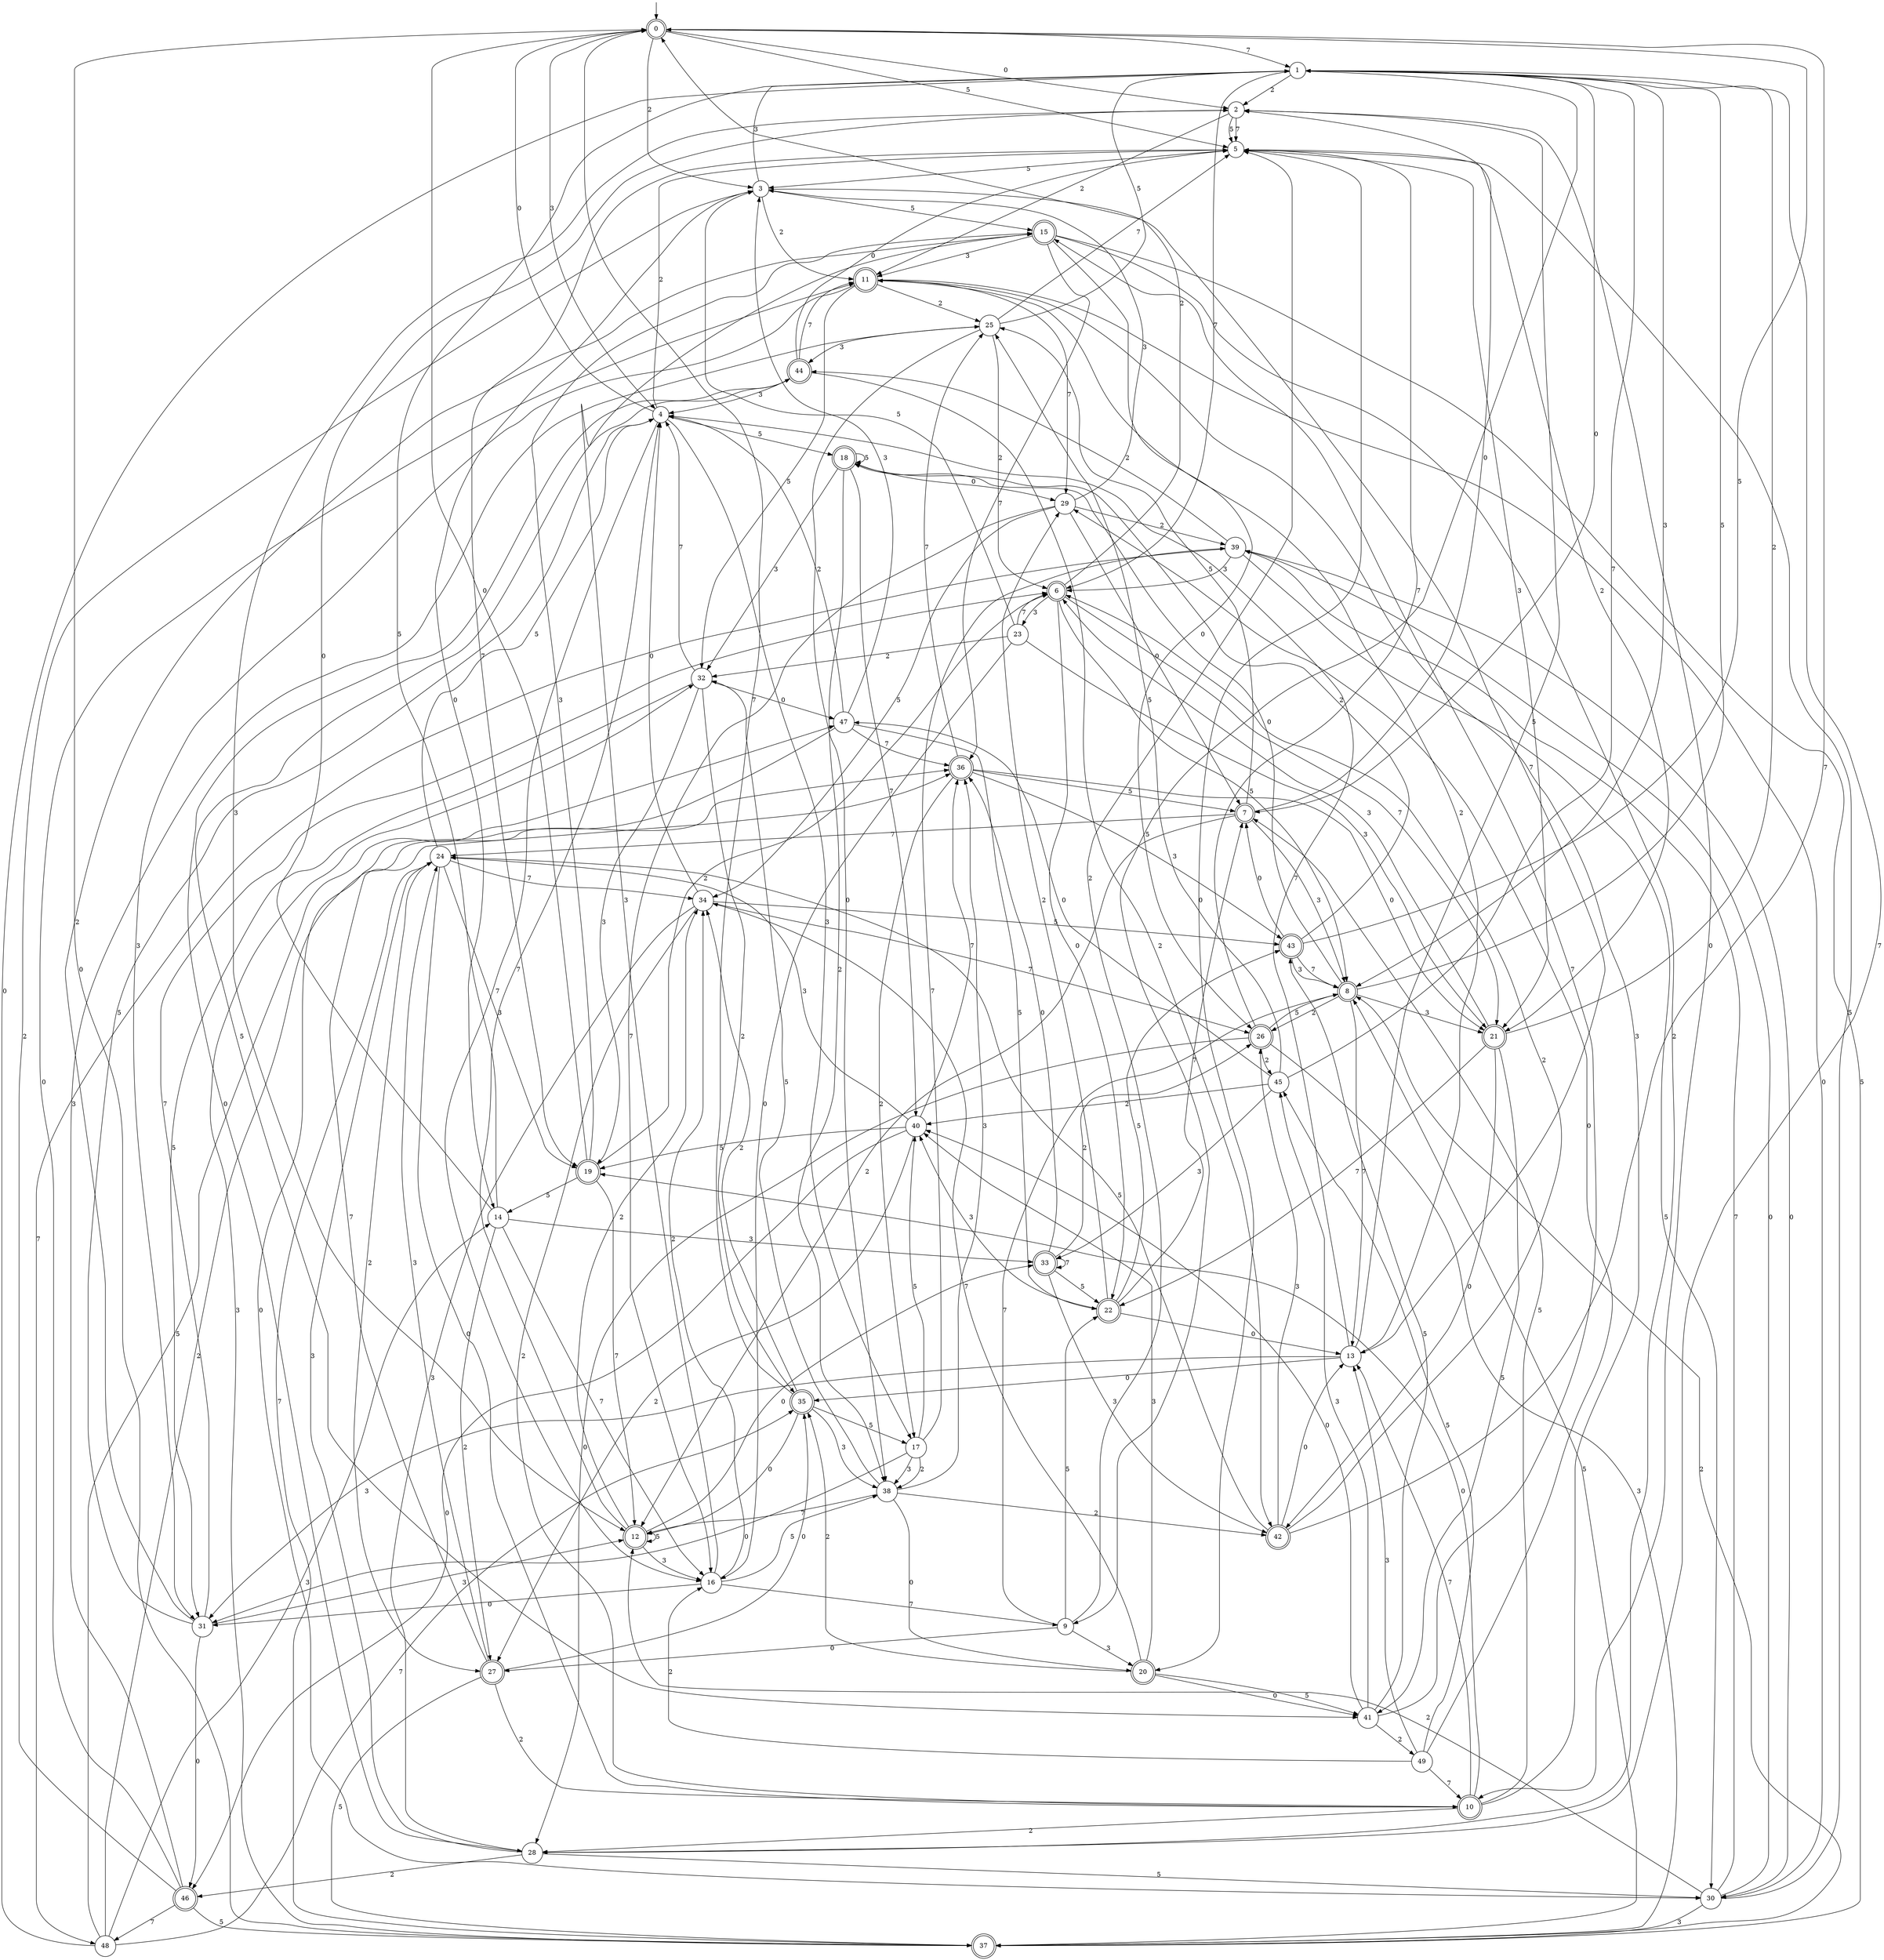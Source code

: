 digraph g {

	s0 [shape="doublecircle" label="0"];
	s1 [shape="circle" label="1"];
	s2 [shape="circle" label="2"];
	s3 [shape="circle" label="3"];
	s4 [shape="circle" label="4"];
	s5 [shape="circle" label="5"];
	s6 [shape="doublecircle" label="6"];
	s7 [shape="doublecircle" label="7"];
	s8 [shape="doublecircle" label="8"];
	s9 [shape="circle" label="9"];
	s10 [shape="doublecircle" label="10"];
	s11 [shape="doublecircle" label="11"];
	s12 [shape="doublecircle" label="12"];
	s13 [shape="circle" label="13"];
	s14 [shape="circle" label="14"];
	s15 [shape="doublecircle" label="15"];
	s16 [shape="circle" label="16"];
	s17 [shape="circle" label="17"];
	s18 [shape="doublecircle" label="18"];
	s19 [shape="doublecircle" label="19"];
	s20 [shape="doublecircle" label="20"];
	s21 [shape="doublecircle" label="21"];
	s22 [shape="doublecircle" label="22"];
	s23 [shape="circle" label="23"];
	s24 [shape="circle" label="24"];
	s25 [shape="circle" label="25"];
	s26 [shape="doublecircle" label="26"];
	s27 [shape="doublecircle" label="27"];
	s28 [shape="circle" label="28"];
	s29 [shape="circle" label="29"];
	s30 [shape="circle" label="30"];
	s31 [shape="circle" label="31"];
	s32 [shape="circle" label="32"];
	s33 [shape="doublecircle" label="33"];
	s34 [shape="circle" label="34"];
	s35 [shape="doublecircle" label="35"];
	s36 [shape="doublecircle" label="36"];
	s37 [shape="doublecircle" label="37"];
	s38 [shape="circle" label="38"];
	s39 [shape="circle" label="39"];
	s40 [shape="circle" label="40"];
	s41 [shape="circle" label="41"];
	s42 [shape="doublecircle" label="42"];
	s43 [shape="doublecircle" label="43"];
	s44 [shape="doublecircle" label="44"];
	s45 [shape="circle" label="45"];
	s46 [shape="doublecircle" label="46"];
	s47 [shape="circle" label="47"];
	s48 [shape="circle" label="48"];
	s49 [shape="circle" label="49"];
	s0 -> s1 [label="7"];
	s0 -> s2 [label="0"];
	s0 -> s3 [label="2"];
	s0 -> s4 [label="3"];
	s0 -> s5 [label="5"];
	s1 -> s6 [label="7"];
	s1 -> s7 [label="0"];
	s1 -> s2 [label="2"];
	s1 -> s8 [label="3"];
	s1 -> s9 [label="5"];
	s2 -> s5 [label="7"];
	s2 -> s10 [label="0"];
	s2 -> s11 [label="2"];
	s2 -> s12 [label="3"];
	s2 -> s5 [label="5"];
	s3 -> s13 [label="7"];
	s3 -> s14 [label="0"];
	s3 -> s11 [label="2"];
	s3 -> s1 [label="3"];
	s3 -> s15 [label="5"];
	s4 -> s16 [label="7"];
	s4 -> s0 [label="0"];
	s4 -> s5 [label="2"];
	s4 -> s17 [label="3"];
	s4 -> s18 [label="5"];
	s5 -> s19 [label="7"];
	s5 -> s20 [label="0"];
	s5 -> s21 [label="2"];
	s5 -> s21 [label="3"];
	s5 -> s3 [label="5"];
	s6 -> s21 [label="7"];
	s6 -> s22 [label="0"];
	s6 -> s0 [label="2"];
	s6 -> s23 [label="3"];
	s6 -> s8 [label="5"];
	s7 -> s24 [label="7"];
	s7 -> s2 [label="0"];
	s7 -> s12 [label="2"];
	s7 -> s8 [label="3"];
	s7 -> s25 [label="5"];
	s8 -> s13 [label="7"];
	s8 -> s18 [label="0"];
	s8 -> s26 [label="2"];
	s8 -> s21 [label="3"];
	s8 -> s1 [label="5"];
	s9 -> s8 [label="7"];
	s9 -> s27 [label="0"];
	s9 -> s5 [label="2"];
	s9 -> s20 [label="3"];
	s9 -> s22 [label="5"];
	s10 -> s13 [label="7"];
	s10 -> s19 [label="0"];
	s10 -> s28 [label="2"];
	s10 -> s11 [label="3"];
	s10 -> s7 [label="5"];
	s11 -> s29 [label="7"];
	s11 -> s30 [label="0"];
	s11 -> s25 [label="2"];
	s11 -> s31 [label="3"];
	s11 -> s32 [label="5"];
	s12 -> s4 [label="7"];
	s12 -> s33 [label="0"];
	s12 -> s34 [label="2"];
	s12 -> s16 [label="3"];
	s12 -> s12 [label="5"];
	s13 -> s4 [label="7"];
	s13 -> s35 [label="0"];
	s13 -> s11 [label="2"];
	s13 -> s31 [label="3"];
	s13 -> s2 [label="5"];
	s14 -> s16 [label="7"];
	s14 -> s2 [label="0"];
	s14 -> s27 [label="2"];
	s14 -> s33 [label="3"];
	s14 -> s1 [label="5"];
	s15 -> s36 [label="7"];
	s15 -> s26 [label="0"];
	s15 -> s28 [label="2"];
	s15 -> s11 [label="3"];
	s15 -> s37 [label="5"];
	s16 -> s9 [label="7"];
	s16 -> s31 [label="0"];
	s16 -> s34 [label="2"];
	s16 -> s15 [label="3"];
	s16 -> s38 [label="5"];
	s17 -> s39 [label="7"];
	s17 -> s31 [label="0"];
	s17 -> s38 [label="2"];
	s17 -> s38 [label="3"];
	s17 -> s40 [label="5"];
	s18 -> s40 [label="7"];
	s18 -> s29 [label="0"];
	s18 -> s38 [label="2"];
	s18 -> s32 [label="3"];
	s18 -> s18 [label="5"];
	s19 -> s12 [label="7"];
	s19 -> s0 [label="0"];
	s19 -> s6 [label="2"];
	s19 -> s15 [label="3"];
	s19 -> s14 [label="5"];
	s20 -> s34 [label="7"];
	s20 -> s41 [label="0"];
	s20 -> s35 [label="2"];
	s20 -> s40 [label="3"];
	s20 -> s41 [label="5"];
	s21 -> s22 [label="7"];
	s21 -> s42 [label="0"];
	s21 -> s1 [label="2"];
	s21 -> s6 [label="3"];
	s21 -> s41 [label="5"];
	s22 -> s7 [label="7"];
	s22 -> s13 [label="0"];
	s22 -> s29 [label="2"];
	s22 -> s40 [label="3"];
	s22 -> s43 [label="5"];
	s23 -> s6 [label="7"];
	s23 -> s16 [label="0"];
	s23 -> s32 [label="2"];
	s23 -> s21 [label="3"];
	s23 -> s3 [label="5"];
	s24 -> s34 [label="7"];
	s24 -> s10 [label="0"];
	s24 -> s27 [label="2"];
	s24 -> s19 [label="3"];
	s24 -> s4 [label="5"];
	s25 -> s5 [label="7"];
	s25 -> s38 [label="0"];
	s25 -> s6 [label="2"];
	s25 -> s44 [label="3"];
	s25 -> s1 [label="5"];
	s26 -> s5 [label="7"];
	s26 -> s28 [label="0"];
	s26 -> s45 [label="2"];
	s26 -> s37 [label="3"];
	s26 -> s8 [label="5"];
	s27 -> s36 [label="7"];
	s27 -> s35 [label="0"];
	s27 -> s10 [label="2"];
	s27 -> s24 [label="3"];
	s27 -> s37 [label="5"];
	s28 -> s1 [label="7"];
	s28 -> s44 [label="0"];
	s28 -> s46 [label="2"];
	s28 -> s24 [label="3"];
	s28 -> s30 [label="5"];
	s29 -> s16 [label="7"];
	s29 -> s7 [label="0"];
	s29 -> s39 [label="2"];
	s29 -> s3 [label="3"];
	s29 -> s34 [label="5"];
	s30 -> s39 [label="7"];
	s30 -> s39 [label="0"];
	s30 -> s12 [label="2"];
	s30 -> s37 [label="3"];
	s30 -> s5 [label="5"];
	s31 -> s6 [label="7"];
	s31 -> s46 [label="0"];
	s31 -> s15 [label="2"];
	s31 -> s12 [label="3"];
	s31 -> s4 [label="5"];
	s32 -> s4 [label="7"];
	s32 -> s47 [label="0"];
	s32 -> s35 [label="2"];
	s32 -> s19 [label="3"];
	s32 -> s31 [label="5"];
	s33 -> s33 [label="7"];
	s33 -> s36 [label="0"];
	s33 -> s26 [label="2"];
	s33 -> s42 [label="3"];
	s33 -> s22 [label="5"];
	s34 -> s26 [label="7"];
	s34 -> s4 [label="0"];
	s34 -> s10 [label="2"];
	s34 -> s28 [label="3"];
	s34 -> s43 [label="5"];
	s35 -> s0 [label="7"];
	s35 -> s12 [label="0"];
	s35 -> s34 [label="2"];
	s35 -> s38 [label="3"];
	s35 -> s17 [label="5"];
	s36 -> s25 [label="7"];
	s36 -> s21 [label="0"];
	s36 -> s17 [label="2"];
	s36 -> s43 [label="3"];
	s36 -> s7 [label="5"];
	s37 -> s24 [label="7"];
	s37 -> s0 [label="0"];
	s37 -> s8 [label="2"];
	s37 -> s32 [label="3"];
	s37 -> s8 [label="5"];
	s38 -> s12 [label="7"];
	s38 -> s20 [label="0"];
	s38 -> s42 [label="2"];
	s38 -> s36 [label="3"];
	s38 -> s32 [label="5"];
	s39 -> s48 [label="7"];
	s39 -> s30 [label="0"];
	s39 -> s44 [label="2"];
	s39 -> s6 [label="3"];
	s39 -> s30 [label="5"];
	s40 -> s36 [label="7"];
	s40 -> s46 [label="0"];
	s40 -> s27 [label="2"];
	s40 -> s24 [label="3"];
	s40 -> s19 [label="5"];
	s41 -> s15 [label="7"];
	s41 -> s40 [label="0"];
	s41 -> s49 [label="2"];
	s41 -> s45 [label="3"];
	s41 -> s43 [label="5"];
	s42 -> s0 [label="7"];
	s42 -> s13 [label="0"];
	s42 -> s6 [label="2"];
	s42 -> s26 [label="3"];
	s42 -> s24 [label="5"];
	s43 -> s8 [label="7"];
	s43 -> s7 [label="0"];
	s43 -> s18 [label="2"];
	s43 -> s8 [label="3"];
	s43 -> s0 [label="5"];
	s44 -> s11 [label="7"];
	s44 -> s5 [label="0"];
	s44 -> s42 [label="2"];
	s44 -> s4 [label="3"];
	s44 -> s41 [label="5"];
	s45 -> s1 [label="7"];
	s45 -> s47 [label="0"];
	s45 -> s40 [label="2"];
	s45 -> s33 [label="3"];
	s45 -> s25 [label="5"];
	s46 -> s48 [label="7"];
	s46 -> s11 [label="0"];
	s46 -> s3 [label="2"];
	s46 -> s25 [label="3"];
	s46 -> s37 [label="5"];
	s47 -> s36 [label="7"];
	s47 -> s30 [label="0"];
	s47 -> s4 [label="2"];
	s47 -> s3 [label="3"];
	s47 -> s22 [label="5"];
	s48 -> s35 [label="7"];
	s48 -> s1 [label="0"];
	s48 -> s36 [label="2"];
	s48 -> s14 [label="3"];
	s48 -> s47 [label="5"];
	s49 -> s10 [label="7"];
	s49 -> s29 [label="0"];
	s49 -> s16 [label="2"];
	s49 -> s13 [label="3"];
	s49 -> s45 [label="5"];

__start0 [label="" shape="none" width="0" height="0"];
__start0 -> s0;

}
